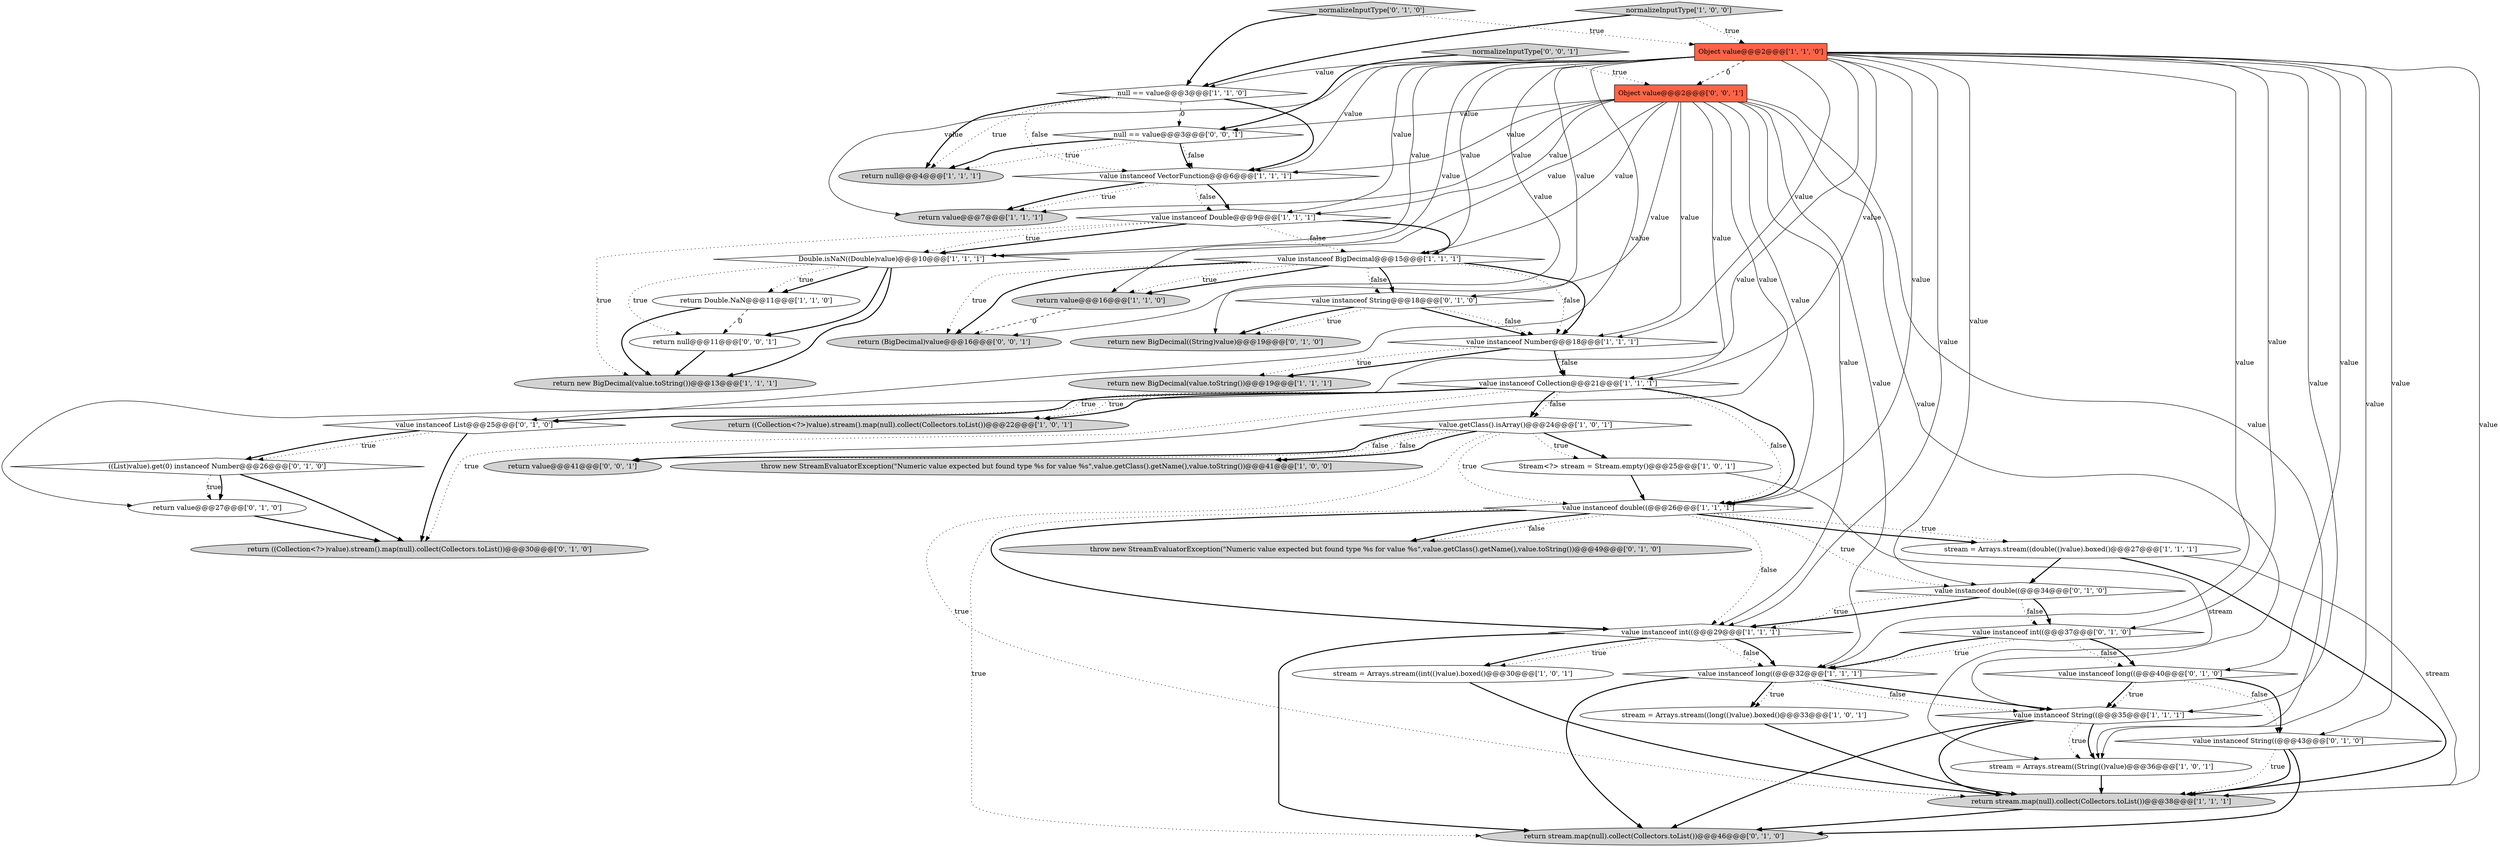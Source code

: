 digraph {
38 [style = filled, label = "value instanceof int((@@@37@@@['0', '1', '0']", fillcolor = white, shape = diamond image = "AAA0AAABBB2BBB"];
27 [style = filled, label = "return stream.map(null).collect(Collectors.toList())@@@38@@@['1', '1', '1']", fillcolor = lightgray, shape = ellipse image = "AAA0AAABBB1BBB"];
32 [style = filled, label = "normalizeInputType['0', '1', '0']", fillcolor = lightgray, shape = diamond image = "AAA0AAABBB2BBB"];
5 [style = filled, label = "Double.isNaN((Double)value)@@@10@@@['1', '1', '1']", fillcolor = white, shape = diamond image = "AAA0AAABBB1BBB"];
17 [style = filled, label = "stream = Arrays.stream((long(()value).boxed()@@@33@@@['1', '0', '1']", fillcolor = white, shape = ellipse image = "AAA0AAABBB1BBB"];
21 [style = filled, label = "Stream<?> stream = Stream.empty()@@@25@@@['1', '0', '1']", fillcolor = white, shape = ellipse image = "AAA0AAABBB1BBB"];
13 [style = filled, label = "value instanceof Collection@@@21@@@['1', '1', '1']", fillcolor = white, shape = diamond image = "AAA0AAABBB1BBB"];
24 [style = filled, label = "value instanceof Double@@@9@@@['1', '1', '1']", fillcolor = white, shape = diamond image = "AAA0AAABBB1BBB"];
26 [style = filled, label = "value instanceof VectorFunction@@@6@@@['1', '1', '1']", fillcolor = white, shape = diamond image = "AAA0AAABBB1BBB"];
36 [style = filled, label = "throw new StreamEvaluatorException(\"Numeric value expected but found type %s for value %s\",value.getClass().getName(),value.toString())@@@49@@@['0', '1', '0']", fillcolor = lightgray, shape = ellipse image = "AAA0AAABBB2BBB"];
34 [style = filled, label = "return stream.map(null).collect(Collectors.toList())@@@46@@@['0', '1', '0']", fillcolor = lightgray, shape = ellipse image = "AAA0AAABBB2BBB"];
15 [style = filled, label = "return value@@@7@@@['1', '1', '1']", fillcolor = lightgray, shape = ellipse image = "AAA0AAABBB1BBB"];
35 [style = filled, label = "value instanceof double((@@@34@@@['0', '1', '0']", fillcolor = white, shape = diamond image = "AAA0AAABBB2BBB"];
46 [style = filled, label = "null == value@@@3@@@['0', '0', '1']", fillcolor = white, shape = diamond image = "AAA0AAABBB3BBB"];
18 [style = filled, label = "null == value@@@3@@@['1', '1', '0']", fillcolor = white, shape = diamond image = "AAA0AAABBB1BBB"];
8 [style = filled, label = "value instanceof int((@@@29@@@['1', '1', '1']", fillcolor = white, shape = diamond image = "AAA0AAABBB1BBB"];
10 [style = filled, label = "value.getClass().isArray()@@@24@@@['1', '0', '1']", fillcolor = white, shape = diamond image = "AAA0AAABBB1BBB"];
29 [style = filled, label = "value instanceof long((@@@40@@@['0', '1', '0']", fillcolor = white, shape = diamond image = "AAA0AAABBB2BBB"];
44 [style = filled, label = "normalizeInputType['0', '0', '1']", fillcolor = lightgray, shape = diamond image = "AAA0AAABBB3BBB"];
6 [style = filled, label = "stream = Arrays.stream((int(()value).boxed()@@@30@@@['1', '0', '1']", fillcolor = white, shape = ellipse image = "AAA0AAABBB1BBB"];
20 [style = filled, label = "return Double.NaN@@@11@@@['1', '1', '0']", fillcolor = white, shape = ellipse image = "AAA0AAABBB1BBB"];
3 [style = filled, label = "normalizeInputType['1', '0', '0']", fillcolor = lightgray, shape = diamond image = "AAA0AAABBB1BBB"];
11 [style = filled, label = "value instanceof long((@@@32@@@['1', '1', '1']", fillcolor = white, shape = diamond image = "AAA0AAABBB1BBB"];
30 [style = filled, label = "return new BigDecimal((String)value)@@@19@@@['0', '1', '0']", fillcolor = lightgray, shape = ellipse image = "AAA1AAABBB2BBB"];
37 [style = filled, label = "((List)value).get(0) instanceof Number@@@26@@@['0', '1', '0']", fillcolor = white, shape = diamond image = "AAA1AAABBB2BBB"];
42 [style = filled, label = "return value@@@41@@@['0', '0', '1']", fillcolor = lightgray, shape = ellipse image = "AAA0AAABBB3BBB"];
31 [style = filled, label = "value instanceof String@@@18@@@['0', '1', '0']", fillcolor = white, shape = diamond image = "AAA1AAABBB2BBB"];
9 [style = filled, label = "return new BigDecimal(value.toString())@@@13@@@['1', '1', '1']", fillcolor = lightgray, shape = ellipse image = "AAA0AAABBB1BBB"];
25 [style = filled, label = "value instanceof String((@@@35@@@['1', '1', '1']", fillcolor = white, shape = diamond image = "AAA0AAABBB1BBB"];
23 [style = filled, label = "throw new StreamEvaluatorException(\"Numeric value expected but found type %s for value %s\",value.getClass().getName(),value.toString())@@@41@@@['1', '0', '0']", fillcolor = lightgray, shape = ellipse image = "AAA0AAABBB1BBB"];
14 [style = filled, label = "value instanceof Number@@@18@@@['1', '1', '1']", fillcolor = white, shape = diamond image = "AAA0AAABBB1BBB"];
12 [style = filled, label = "return value@@@16@@@['1', '1', '0']", fillcolor = lightgray, shape = ellipse image = "AAA0AAABBB1BBB"];
0 [style = filled, label = "Object value@@@2@@@['1', '1', '0']", fillcolor = tomato, shape = box image = "AAA0AAABBB1BBB"];
16 [style = filled, label = "value instanceof double((@@@26@@@['1', '1', '1']", fillcolor = white, shape = diamond image = "AAA0AAABBB1BBB"];
22 [style = filled, label = "stream = Arrays.stream((double(()value).boxed()@@@27@@@['1', '1', '1']", fillcolor = white, shape = ellipse image = "AAA0AAABBB1BBB"];
7 [style = filled, label = "return null@@@4@@@['1', '1', '1']", fillcolor = lightgray, shape = ellipse image = "AAA0AAABBB1BBB"];
1 [style = filled, label = "value instanceof BigDecimal@@@15@@@['1', '1', '1']", fillcolor = white, shape = diamond image = "AAA0AAABBB1BBB"];
4 [style = filled, label = "return new BigDecimal(value.toString())@@@19@@@['1', '1', '1']", fillcolor = lightgray, shape = ellipse image = "AAA0AAABBB1BBB"];
33 [style = filled, label = "return ((Collection<?>)value).stream().map(null).collect(Collectors.toList())@@@30@@@['0', '1', '0']", fillcolor = lightgray, shape = ellipse image = "AAA1AAABBB2BBB"];
43 [style = filled, label = "Object value@@@2@@@['0', '0', '1']", fillcolor = tomato, shape = box image = "AAA0AAABBB3BBB"];
28 [style = filled, label = "value instanceof List@@@25@@@['0', '1', '0']", fillcolor = white, shape = diamond image = "AAA0AAABBB2BBB"];
39 [style = filled, label = "return value@@@27@@@['0', '1', '0']", fillcolor = white, shape = ellipse image = "AAA1AAABBB2BBB"];
45 [style = filled, label = "return null@@@11@@@['0', '0', '1']", fillcolor = white, shape = ellipse image = "AAA0AAABBB3BBB"];
2 [style = filled, label = "return ((Collection<?>)value).stream().map(null).collect(Collectors.toList())@@@22@@@['1', '0', '1']", fillcolor = lightgray, shape = ellipse image = "AAA0AAABBB1BBB"];
19 [style = filled, label = "stream = Arrays.stream((String(()value)@@@36@@@['1', '0', '1']", fillcolor = white, shape = ellipse image = "AAA0AAABBB1BBB"];
41 [style = filled, label = "return (BigDecimal)value@@@16@@@['0', '0', '1']", fillcolor = lightgray, shape = ellipse image = "AAA0AAABBB3BBB"];
40 [style = filled, label = "value instanceof String((@@@43@@@['0', '1', '0']", fillcolor = white, shape = diamond image = "AAA0AAABBB2BBB"];
11->34 [style = bold, label=""];
26->15 [style = dotted, label="true"];
16->36 [style = dotted, label="false"];
14->4 [style = dotted, label="true"];
10->21 [style = bold, label=""];
10->23 [style = bold, label=""];
0->1 [style = solid, label="value"];
0->14 [style = solid, label="value"];
44->43 [style = dotted, label="true"];
25->19 [style = bold, label=""];
0->16 [style = solid, label="value"];
35->8 [style = dotted, label="true"];
37->33 [style = bold, label=""];
43->42 [style = solid, label="value"];
22->35 [style = bold, label=""];
43->16 [style = solid, label="value"];
43->14 [style = solid, label="value"];
10->27 [style = dotted, label="true"];
40->27 [style = dotted, label="true"];
19->27 [style = bold, label=""];
13->10 [style = dotted, label="false"];
5->45 [style = dotted, label="true"];
0->27 [style = solid, label="value"];
18->7 [style = dotted, label="true"];
43->1 [style = solid, label="value"];
1->31 [style = dotted, label="false"];
35->38 [style = dotted, label="false"];
28->37 [style = dotted, label="true"];
31->30 [style = dotted, label="true"];
1->14 [style = dotted, label="false"];
43->13 [style = solid, label="value"];
27->34 [style = bold, label=""];
13->10 [style = bold, label=""];
24->5 [style = bold, label=""];
0->29 [style = solid, label="value"];
16->8 [style = dotted, label="false"];
16->22 [style = dotted, label="true"];
26->24 [style = bold, label=""];
39->33 [style = bold, label=""];
16->35 [style = dotted, label="true"];
17->27 [style = bold, label=""];
44->46 [style = bold, label=""];
0->30 [style = solid, label="value"];
1->12 [style = bold, label=""];
0->8 [style = solid, label="value"];
25->34 [style = bold, label=""];
43->8 [style = solid, label="value"];
43->46 [style = solid, label="value"];
14->13 [style = bold, label=""];
16->8 [style = bold, label=""];
18->26 [style = dotted, label="false"];
10->42 [style = bold, label=""];
0->5 [style = solid, label="value"];
13->28 [style = bold, label=""];
11->17 [style = bold, label=""];
3->18 [style = bold, label=""];
1->14 [style = bold, label=""];
0->38 [style = solid, label="value"];
10->16 [style = dotted, label="true"];
6->27 [style = bold, label=""];
38->11 [style = dotted, label="true"];
28->33 [style = bold, label=""];
43->26 [style = solid, label="value"];
0->35 [style = solid, label="value"];
46->7 [style = bold, label=""];
20->45 [style = dashed, label="0"];
35->8 [style = bold, label=""];
10->23 [style = dotted, label="false"];
0->15 [style = solid, label="value"];
25->27 [style = bold, label=""];
43->41 [style = solid, label="value"];
31->14 [style = bold, label=""];
43->5 [style = solid, label="value"];
0->25 [style = solid, label="value"];
11->25 [style = bold, label=""];
0->12 [style = solid, label="value"];
31->14 [style = dotted, label="false"];
43->25 [style = solid, label="value"];
0->28 [style = solid, label="value"];
0->11 [style = solid, label="value"];
0->43 [style = dashed, label="0"];
8->11 [style = dotted, label="false"];
1->31 [style = bold, label=""];
21->16 [style = bold, label=""];
8->6 [style = dotted, label="true"];
43->15 [style = solid, label="value"];
13->28 [style = dotted, label="true"];
37->39 [style = dotted, label="true"];
10->42 [style = dotted, label="false"];
16->22 [style = bold, label=""];
8->6 [style = bold, label=""];
13->16 [style = dotted, label="false"];
11->17 [style = dotted, label="true"];
18->26 [style = bold, label=""];
40->27 [style = bold, label=""];
29->25 [style = bold, label=""];
32->0 [style = dotted, label="true"];
24->1 [style = bold, label=""];
0->26 [style = solid, label="value"];
0->24 [style = solid, label="value"];
46->7 [style = dotted, label="true"];
26->15 [style = bold, label=""];
5->45 [style = bold, label=""];
18->46 [style = dashed, label="0"];
24->9 [style = dotted, label="true"];
25->19 [style = dotted, label="true"];
13->16 [style = bold, label=""];
1->12 [style = dotted, label="true"];
40->34 [style = bold, label=""];
11->25 [style = dotted, label="false"];
43->24 [style = solid, label="value"];
43->11 [style = solid, label="value"];
38->29 [style = dotted, label="false"];
20->9 [style = bold, label=""];
0->19 [style = solid, label="value"];
26->24 [style = dotted, label="false"];
46->26 [style = dotted, label="false"];
31->30 [style = bold, label=""];
29->40 [style = dotted, label="false"];
38->11 [style = bold, label=""];
22->27 [style = solid, label="stream"];
43->19 [style = solid, label="value"];
29->40 [style = bold, label=""];
18->7 [style = bold, label=""];
0->18 [style = solid, label="value"];
0->31 [style = solid, label="value"];
24->1 [style = dotted, label="false"];
13->33 [style = dotted, label="true"];
46->26 [style = bold, label=""];
22->27 [style = bold, label=""];
38->29 [style = bold, label=""];
45->9 [style = bold, label=""];
1->41 [style = dotted, label="true"];
16->34 [style = dotted, label="true"];
0->40 [style = solid, label="value"];
16->36 [style = bold, label=""];
12->41 [style = dashed, label="0"];
5->9 [style = bold, label=""];
1->41 [style = bold, label=""];
0->13 [style = solid, label="value"];
8->34 [style = bold, label=""];
32->18 [style = bold, label=""];
3->0 [style = dotted, label="true"];
8->11 [style = bold, label=""];
13->2 [style = dotted, label="true"];
37->39 [style = bold, label=""];
28->37 [style = bold, label=""];
24->5 [style = dotted, label="true"];
35->38 [style = bold, label=""];
5->20 [style = bold, label=""];
21->19 [style = solid, label="stream"];
10->21 [style = dotted, label="true"];
29->25 [style = dotted, label="true"];
14->4 [style = bold, label=""];
13->2 [style = bold, label=""];
14->13 [style = dotted, label="false"];
0->39 [style = solid, label="value"];
5->20 [style = dotted, label="true"];
}
